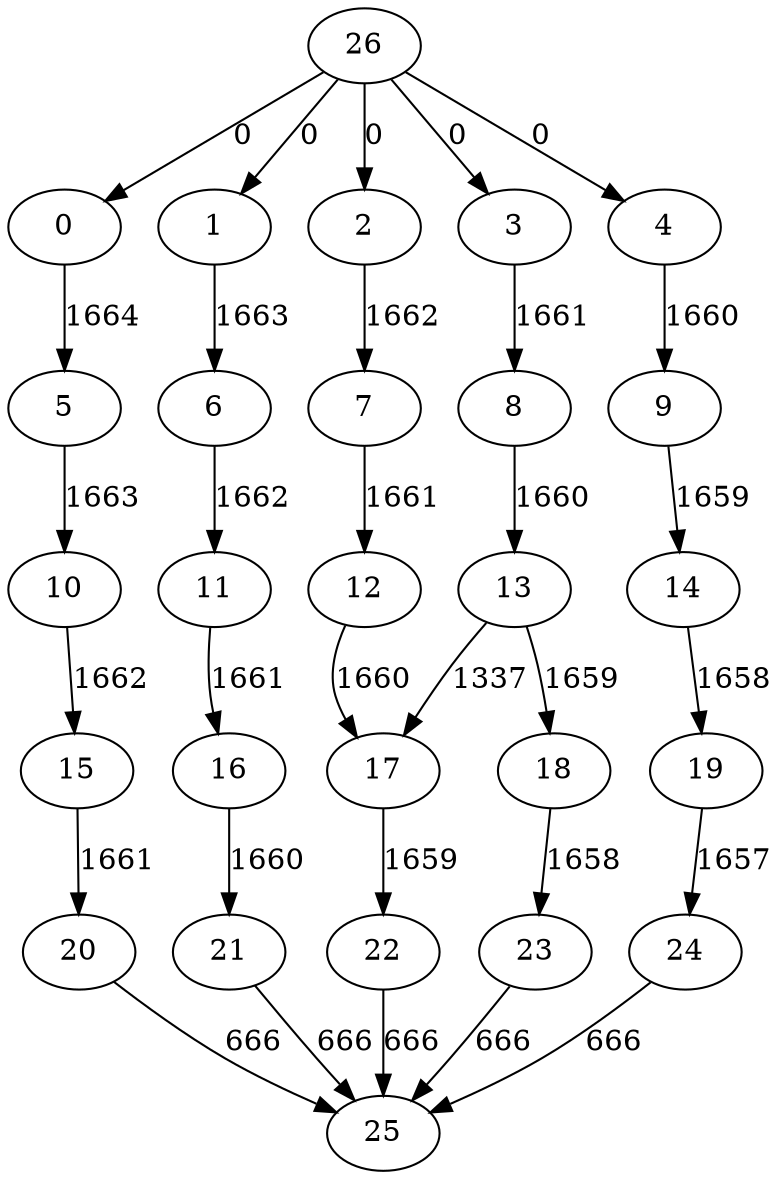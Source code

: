 digraph G{
0->5[label="1664"];
1->6[label="1663"];
2->7[label="1662"];
3->8[label="1661"];
4->9[label="1660"];
5->10[label="1663"];
6->11[label="1662"];
7->12[label="1661"];
8->13[label="1660"];
9->14[label="1659"];
10->15[label="1662"];
11->16[label="1661"];
12->17[label="1660"];
13->18[label="1659"];
13->17[label="1337"];
14->19[label="1658"];
15->20[label="1661"];
16->21[label="1660"];
17->22[label="1659"];
18->23[label="1658"];
19->24[label="1657"];
20->25[label="666"];
21->25[label="666"];
22->25[label="666"];
23->25[label="666"];
24->25[label="666"];
26->0[label="0"];
26->1[label="0"];
26->2[label="0"];
26->3[label="0"];
26->4[label="0"];
}
